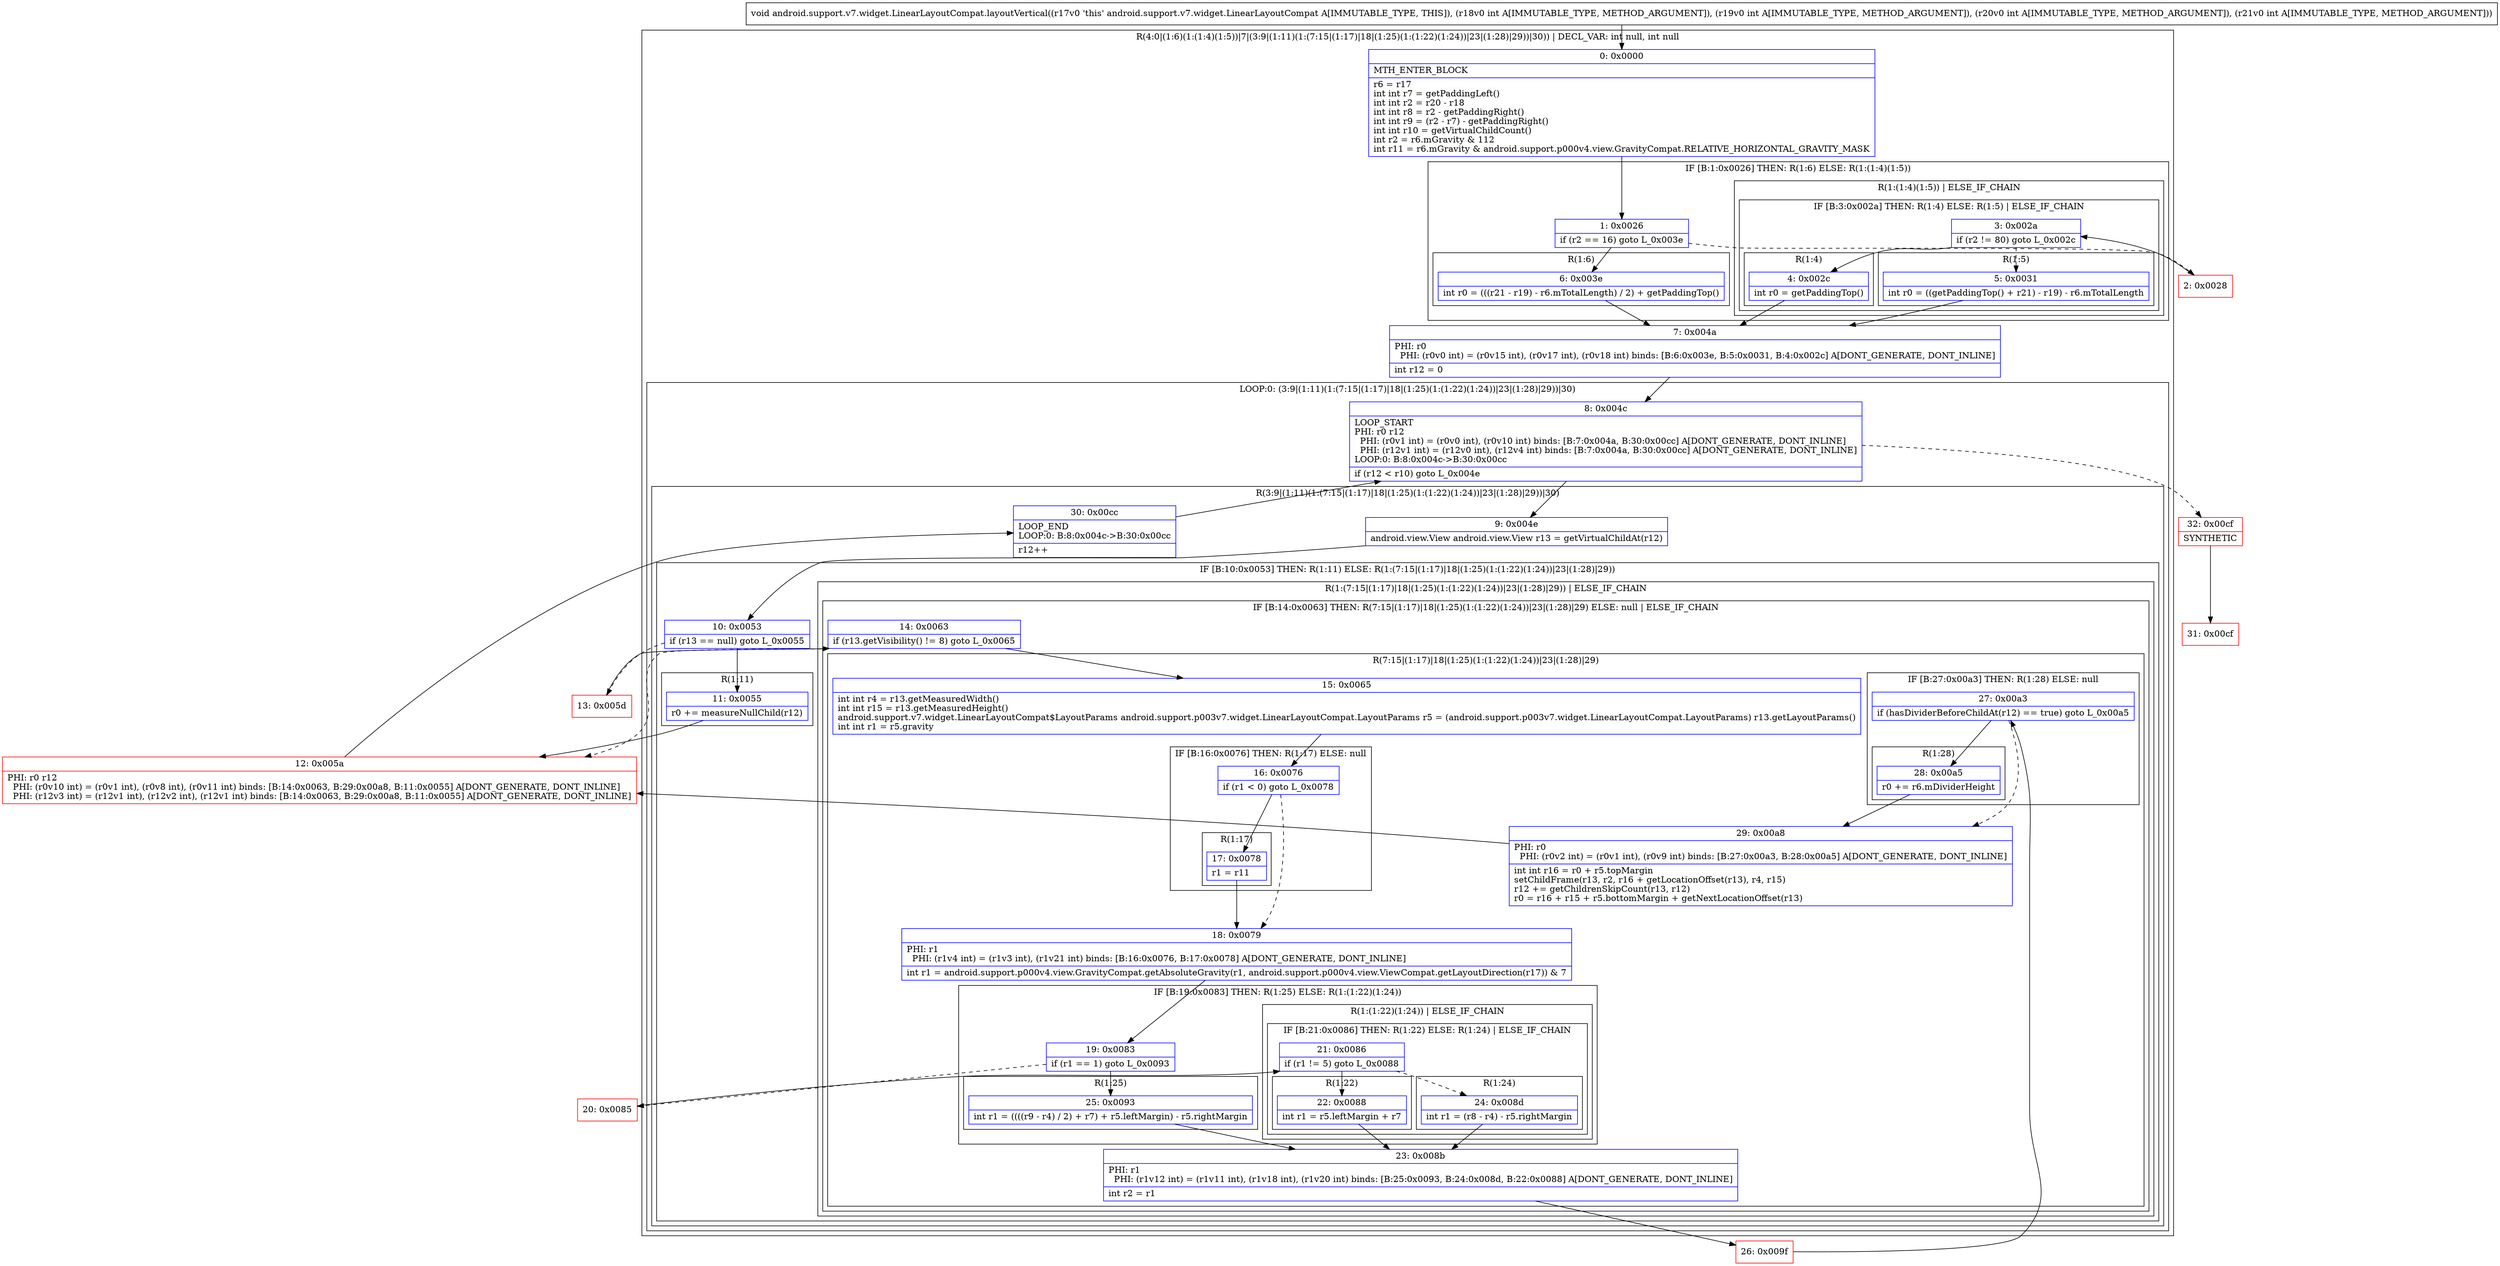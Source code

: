 digraph "CFG forandroid.support.v7.widget.LinearLayoutCompat.layoutVertical(IIII)V" {
subgraph cluster_Region_204017269 {
label = "R(4:0|(1:6)(1:(1:4)(1:5))|7|(3:9|(1:11)(1:(7:15|(1:17)|18|(1:25)(1:(1:22)(1:24))|23|(1:28)|29))|30)) | DECL_VAR: int null, int null\l";
node [shape=record,color=blue];
Node_0 [shape=record,label="{0\:\ 0x0000|MTH_ENTER_BLOCK\l|r6 = r17\lint int r7 = getPaddingLeft()\lint int r2 = r20 \- r18\lint int r8 = r2 \- getPaddingRight()\lint int r9 = (r2 \- r7) \- getPaddingRight()\lint int r10 = getVirtualChildCount()\lint r2 = r6.mGravity & 112\lint r11 = r6.mGravity & android.support.p000v4.view.GravityCompat.RELATIVE_HORIZONTAL_GRAVITY_MASK\l}"];
subgraph cluster_IfRegion_1515472580 {
label = "IF [B:1:0x0026] THEN: R(1:6) ELSE: R(1:(1:4)(1:5))";
node [shape=record,color=blue];
Node_1 [shape=record,label="{1\:\ 0x0026|if (r2 == 16) goto L_0x003e\l}"];
subgraph cluster_Region_1137183866 {
label = "R(1:6)";
node [shape=record,color=blue];
Node_6 [shape=record,label="{6\:\ 0x003e|int r0 = (((r21 \- r19) \- r6.mTotalLength) \/ 2) + getPaddingTop()\l}"];
}
subgraph cluster_Region_1759674448 {
label = "R(1:(1:4)(1:5)) | ELSE_IF_CHAIN\l";
node [shape=record,color=blue];
subgraph cluster_IfRegion_479216412 {
label = "IF [B:3:0x002a] THEN: R(1:4) ELSE: R(1:5) | ELSE_IF_CHAIN\l";
node [shape=record,color=blue];
Node_3 [shape=record,label="{3\:\ 0x002a|if (r2 != 80) goto L_0x002c\l}"];
subgraph cluster_Region_1802504632 {
label = "R(1:4)";
node [shape=record,color=blue];
Node_4 [shape=record,label="{4\:\ 0x002c|int r0 = getPaddingTop()\l}"];
}
subgraph cluster_Region_1666680439 {
label = "R(1:5)";
node [shape=record,color=blue];
Node_5 [shape=record,label="{5\:\ 0x0031|int r0 = ((getPaddingTop() + r21) \- r19) \- r6.mTotalLength\l}"];
}
}
}
}
Node_7 [shape=record,label="{7\:\ 0x004a|PHI: r0 \l  PHI: (r0v0 int) = (r0v15 int), (r0v17 int), (r0v18 int) binds: [B:6:0x003e, B:5:0x0031, B:4:0x002c] A[DONT_GENERATE, DONT_INLINE]\l|int r12 = 0\l}"];
subgraph cluster_LoopRegion_242644779 {
label = "LOOP:0: (3:9|(1:11)(1:(7:15|(1:17)|18|(1:25)(1:(1:22)(1:24))|23|(1:28)|29))|30)";
node [shape=record,color=blue];
Node_8 [shape=record,label="{8\:\ 0x004c|LOOP_START\lPHI: r0 r12 \l  PHI: (r0v1 int) = (r0v0 int), (r0v10 int) binds: [B:7:0x004a, B:30:0x00cc] A[DONT_GENERATE, DONT_INLINE]\l  PHI: (r12v1 int) = (r12v0 int), (r12v4 int) binds: [B:7:0x004a, B:30:0x00cc] A[DONT_GENERATE, DONT_INLINE]\lLOOP:0: B:8:0x004c\-\>B:30:0x00cc\l|if (r12 \< r10) goto L_0x004e\l}"];
subgraph cluster_Region_1290062572 {
label = "R(3:9|(1:11)(1:(7:15|(1:17)|18|(1:25)(1:(1:22)(1:24))|23|(1:28)|29))|30)";
node [shape=record,color=blue];
Node_9 [shape=record,label="{9\:\ 0x004e|android.view.View android.view.View r13 = getVirtualChildAt(r12)\l}"];
subgraph cluster_IfRegion_276293494 {
label = "IF [B:10:0x0053] THEN: R(1:11) ELSE: R(1:(7:15|(1:17)|18|(1:25)(1:(1:22)(1:24))|23|(1:28)|29))";
node [shape=record,color=blue];
Node_10 [shape=record,label="{10\:\ 0x0053|if (r13 == null) goto L_0x0055\l}"];
subgraph cluster_Region_1226687943 {
label = "R(1:11)";
node [shape=record,color=blue];
Node_11 [shape=record,label="{11\:\ 0x0055|r0 += measureNullChild(r12)\l}"];
}
subgraph cluster_Region_812678017 {
label = "R(1:(7:15|(1:17)|18|(1:25)(1:(1:22)(1:24))|23|(1:28)|29)) | ELSE_IF_CHAIN\l";
node [shape=record,color=blue];
subgraph cluster_IfRegion_2074149129 {
label = "IF [B:14:0x0063] THEN: R(7:15|(1:17)|18|(1:25)(1:(1:22)(1:24))|23|(1:28)|29) ELSE: null | ELSE_IF_CHAIN\l";
node [shape=record,color=blue];
Node_14 [shape=record,label="{14\:\ 0x0063|if (r13.getVisibility() != 8) goto L_0x0065\l}"];
subgraph cluster_Region_798094793 {
label = "R(7:15|(1:17)|18|(1:25)(1:(1:22)(1:24))|23|(1:28)|29)";
node [shape=record,color=blue];
Node_15 [shape=record,label="{15\:\ 0x0065|int int r4 = r13.getMeasuredWidth()\lint int r15 = r13.getMeasuredHeight()\landroid.support.v7.widget.LinearLayoutCompat$LayoutParams android.support.p003v7.widget.LinearLayoutCompat.LayoutParams r5 = (android.support.p003v7.widget.LinearLayoutCompat.LayoutParams) r13.getLayoutParams()\lint int r1 = r5.gravity\l}"];
subgraph cluster_IfRegion_301471547 {
label = "IF [B:16:0x0076] THEN: R(1:17) ELSE: null";
node [shape=record,color=blue];
Node_16 [shape=record,label="{16\:\ 0x0076|if (r1 \< 0) goto L_0x0078\l}"];
subgraph cluster_Region_308483969 {
label = "R(1:17)";
node [shape=record,color=blue];
Node_17 [shape=record,label="{17\:\ 0x0078|r1 = r11\l}"];
}
}
Node_18 [shape=record,label="{18\:\ 0x0079|PHI: r1 \l  PHI: (r1v4 int) = (r1v3 int), (r1v21 int) binds: [B:16:0x0076, B:17:0x0078] A[DONT_GENERATE, DONT_INLINE]\l|int r1 = android.support.p000v4.view.GravityCompat.getAbsoluteGravity(r1, android.support.p000v4.view.ViewCompat.getLayoutDirection(r17)) & 7\l}"];
subgraph cluster_IfRegion_993557446 {
label = "IF [B:19:0x0083] THEN: R(1:25) ELSE: R(1:(1:22)(1:24))";
node [shape=record,color=blue];
Node_19 [shape=record,label="{19\:\ 0x0083|if (r1 == 1) goto L_0x0093\l}"];
subgraph cluster_Region_1602318071 {
label = "R(1:25)";
node [shape=record,color=blue];
Node_25 [shape=record,label="{25\:\ 0x0093|int r1 = ((((r9 \- r4) \/ 2) + r7) + r5.leftMargin) \- r5.rightMargin\l}"];
}
subgraph cluster_Region_67005562 {
label = "R(1:(1:22)(1:24)) | ELSE_IF_CHAIN\l";
node [shape=record,color=blue];
subgraph cluster_IfRegion_341534592 {
label = "IF [B:21:0x0086] THEN: R(1:22) ELSE: R(1:24) | ELSE_IF_CHAIN\l";
node [shape=record,color=blue];
Node_21 [shape=record,label="{21\:\ 0x0086|if (r1 != 5) goto L_0x0088\l}"];
subgraph cluster_Region_1432517662 {
label = "R(1:22)";
node [shape=record,color=blue];
Node_22 [shape=record,label="{22\:\ 0x0088|int r1 = r5.leftMargin + r7\l}"];
}
subgraph cluster_Region_1256751781 {
label = "R(1:24)";
node [shape=record,color=blue];
Node_24 [shape=record,label="{24\:\ 0x008d|int r1 = (r8 \- r4) \- r5.rightMargin\l}"];
}
}
}
}
Node_23 [shape=record,label="{23\:\ 0x008b|PHI: r1 \l  PHI: (r1v12 int) = (r1v11 int), (r1v18 int), (r1v20 int) binds: [B:25:0x0093, B:24:0x008d, B:22:0x0088] A[DONT_GENERATE, DONT_INLINE]\l|int r2 = r1\l}"];
subgraph cluster_IfRegion_1330422998 {
label = "IF [B:27:0x00a3] THEN: R(1:28) ELSE: null";
node [shape=record,color=blue];
Node_27 [shape=record,label="{27\:\ 0x00a3|if (hasDividerBeforeChildAt(r12) == true) goto L_0x00a5\l}"];
subgraph cluster_Region_1460401305 {
label = "R(1:28)";
node [shape=record,color=blue];
Node_28 [shape=record,label="{28\:\ 0x00a5|r0 += r6.mDividerHeight\l}"];
}
}
Node_29 [shape=record,label="{29\:\ 0x00a8|PHI: r0 \l  PHI: (r0v2 int) = (r0v1 int), (r0v9 int) binds: [B:27:0x00a3, B:28:0x00a5] A[DONT_GENERATE, DONT_INLINE]\l|int int r16 = r0 + r5.topMargin\lsetChildFrame(r13, r2, r16 + getLocationOffset(r13), r4, r15)\lr12 += getChildrenSkipCount(r13, r12)\lr0 = r16 + r15 + r5.bottomMargin + getNextLocationOffset(r13)\l}"];
}
}
}
}
Node_30 [shape=record,label="{30\:\ 0x00cc|LOOP_END\lLOOP:0: B:8:0x004c\-\>B:30:0x00cc\l|r12++\l}"];
}
}
}
Node_2 [shape=record,color=red,label="{2\:\ 0x0028}"];
Node_12 [shape=record,color=red,label="{12\:\ 0x005a|PHI: r0 r12 \l  PHI: (r0v10 int) = (r0v1 int), (r0v8 int), (r0v11 int) binds: [B:14:0x0063, B:29:0x00a8, B:11:0x0055] A[DONT_GENERATE, DONT_INLINE]\l  PHI: (r12v3 int) = (r12v1 int), (r12v2 int), (r12v1 int) binds: [B:14:0x0063, B:29:0x00a8, B:11:0x0055] A[DONT_GENERATE, DONT_INLINE]\l}"];
Node_13 [shape=record,color=red,label="{13\:\ 0x005d}"];
Node_20 [shape=record,color=red,label="{20\:\ 0x0085}"];
Node_26 [shape=record,color=red,label="{26\:\ 0x009f}"];
Node_31 [shape=record,color=red,label="{31\:\ 0x00cf}"];
Node_32 [shape=record,color=red,label="{32\:\ 0x00cf|SYNTHETIC\l}"];
MethodNode[shape=record,label="{void android.support.v7.widget.LinearLayoutCompat.layoutVertical((r17v0 'this' android.support.v7.widget.LinearLayoutCompat A[IMMUTABLE_TYPE, THIS]), (r18v0 int A[IMMUTABLE_TYPE, METHOD_ARGUMENT]), (r19v0 int A[IMMUTABLE_TYPE, METHOD_ARGUMENT]), (r20v0 int A[IMMUTABLE_TYPE, METHOD_ARGUMENT]), (r21v0 int A[IMMUTABLE_TYPE, METHOD_ARGUMENT])) }"];
MethodNode -> Node_0;
Node_0 -> Node_1;
Node_1 -> Node_2[style=dashed];
Node_1 -> Node_6;
Node_6 -> Node_7;
Node_3 -> Node_4;
Node_3 -> Node_5[style=dashed];
Node_4 -> Node_7;
Node_5 -> Node_7;
Node_7 -> Node_8;
Node_8 -> Node_9;
Node_8 -> Node_32[style=dashed];
Node_9 -> Node_10;
Node_10 -> Node_11;
Node_10 -> Node_13[style=dashed];
Node_11 -> Node_12;
Node_14 -> Node_12[style=dashed];
Node_14 -> Node_15;
Node_15 -> Node_16;
Node_16 -> Node_17;
Node_16 -> Node_18[style=dashed];
Node_17 -> Node_18;
Node_18 -> Node_19;
Node_19 -> Node_20[style=dashed];
Node_19 -> Node_25;
Node_25 -> Node_23;
Node_21 -> Node_22;
Node_21 -> Node_24[style=dashed];
Node_22 -> Node_23;
Node_24 -> Node_23;
Node_23 -> Node_26;
Node_27 -> Node_28;
Node_27 -> Node_29[style=dashed];
Node_28 -> Node_29;
Node_29 -> Node_12;
Node_30 -> Node_8;
Node_2 -> Node_3;
Node_12 -> Node_30;
Node_13 -> Node_14;
Node_20 -> Node_21;
Node_26 -> Node_27;
Node_32 -> Node_31;
}


